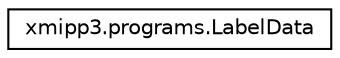 digraph "Graphical Class Hierarchy"
{
  edge [fontname="Helvetica",fontsize="10",labelfontname="Helvetica",labelfontsize="10"];
  node [fontname="Helvetica",fontsize="10",shape=record];
  rankdir="LR";
  Node0 [label="xmipp3.programs.LabelData",height=0.2,width=0.4,color="black", fillcolor="white", style="filled",URL="$classxmipp3_1_1programs_1_1LabelData.html"];
}
